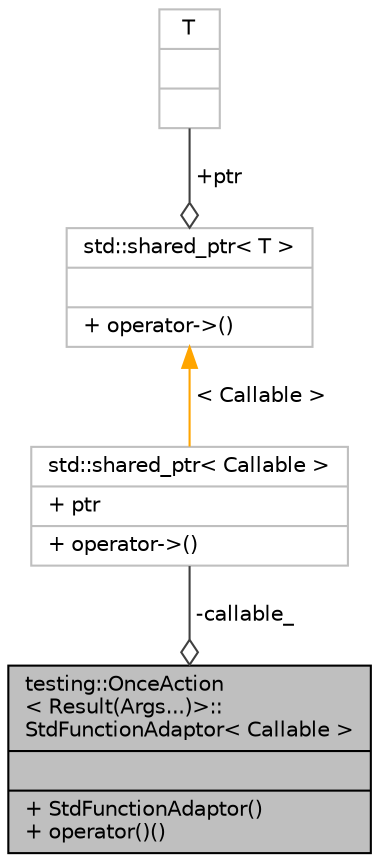 digraph "testing::OnceAction&lt; Result(Args...)&gt;::StdFunctionAdaptor&lt; Callable &gt;"
{
 // LATEX_PDF_SIZE
  bgcolor="transparent";
  edge [fontname="Helvetica",fontsize="10",labelfontname="Helvetica",labelfontsize="10"];
  node [fontname="Helvetica",fontsize="10",shape=record];
  Node1 [label="{testing::OnceAction\l\< Result(Args...)\>::\lStdFunctionAdaptor\< Callable \>\n||+ StdFunctionAdaptor()\l+ operator()()\l}",height=0.2,width=0.4,color="black", fillcolor="grey75", style="filled", fontcolor="black",tooltip=" "];
  Node2 -> Node1 [color="grey25",fontsize="10",style="solid",label=" -callable_" ,arrowhead="odiamond",fontname="Helvetica"];
  Node2 [label="{std::shared_ptr\< Callable \>\n|+ ptr\l|+ operator-\>()\l}",height=0.2,width=0.4,color="grey75",tooltip=" "];
  Node3 -> Node2 [dir="back",color="orange",fontsize="10",style="solid",label=" \< Callable \>" ,fontname="Helvetica"];
  Node3 [label="{std::shared_ptr\< T \>\n||+ operator-\>()\l}",height=0.2,width=0.4,color="grey75",tooltip=" "];
  Node4 -> Node3 [color="grey25",fontsize="10",style="solid",label=" +ptr" ,arrowhead="odiamond",fontname="Helvetica"];
  Node4 [label="{T\n||}",height=0.2,width=0.4,color="grey75",tooltip=" "];
}
